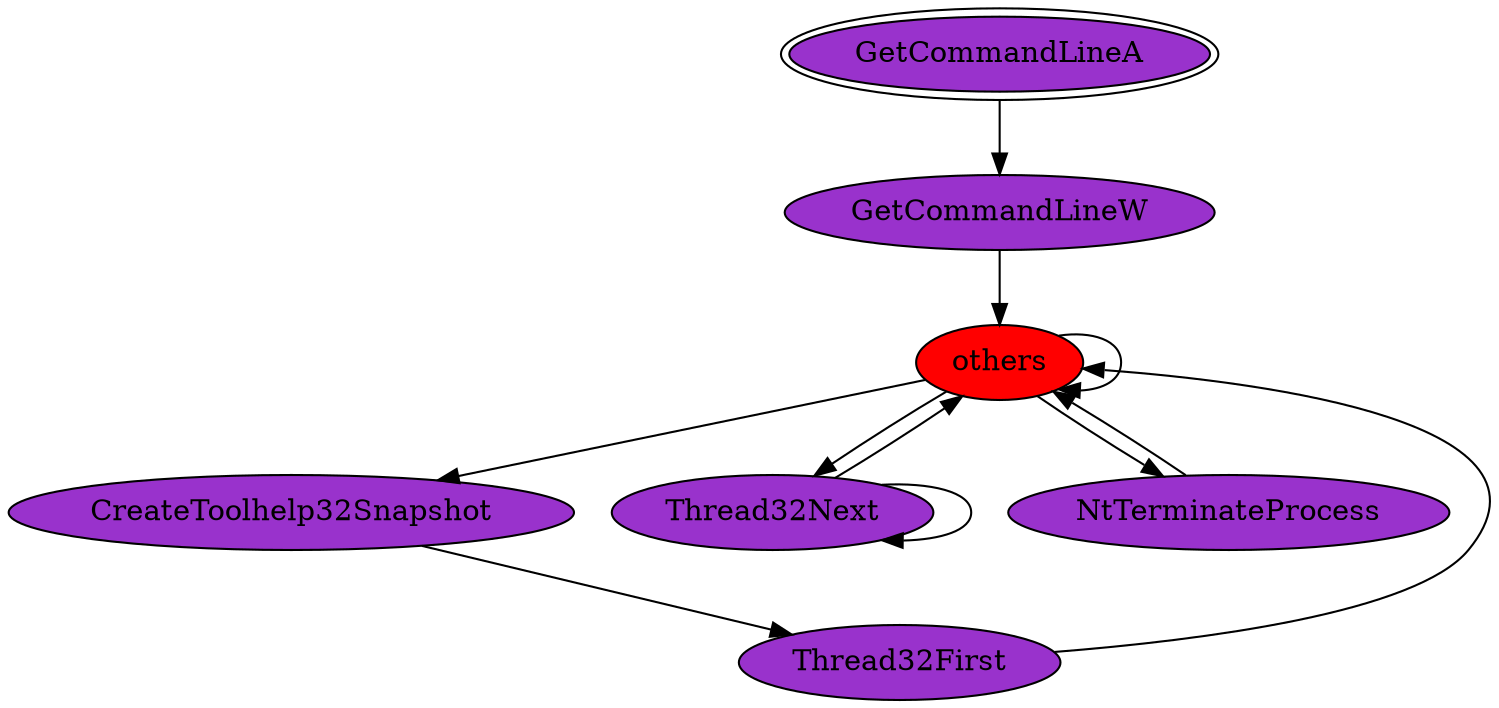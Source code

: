 digraph "./REPORTS/3974/API_PER_CATEGORY/enumerate_threads.exe_4300_Processes_API_per_Category_Transition_Matrix" {
	GetCommandLineA [label=GetCommandLineA fillcolor=darkorchid peripheries=2 style=filled]
	GetCommandLineW [label=GetCommandLineW fillcolor=darkorchid style=filled]
	GetCommandLineA -> GetCommandLineW [label=""]
	others [label=others fillcolor=red style=filled]
	GetCommandLineW -> others [label=""]
	others -> others [label=""]
	CreateToolhelp32Snapshot [label=CreateToolhelp32Snapshot fillcolor=darkorchid style=filled]
	others -> CreateToolhelp32Snapshot [label=""]
	Thread32Next [label=Thread32Next fillcolor=darkorchid style=filled]
	others -> Thread32Next [label=""]
	NtTerminateProcess [label=NtTerminateProcess fillcolor=darkorchid style=filled]
	others -> NtTerminateProcess [label=""]
	Thread32First [label=Thread32First fillcolor=darkorchid style=filled]
	CreateToolhelp32Snapshot -> Thread32First [label=""]
	Thread32First -> others [label=""]
	Thread32Next -> others [label=""]
	Thread32Next -> Thread32Next [label=""]
	NtTerminateProcess -> others [label=""]
}
